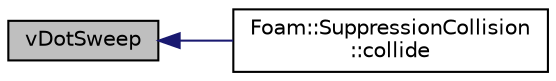 digraph "vDotSweep"
{
  bgcolor="transparent";
  edge [fontname="Helvetica",fontsize="10",labelfontname="Helvetica",labelfontsize="10"];
  node [fontname="Helvetica",fontsize="10",shape=record];
  rankdir="LR";
  Node1 [label="vDotSweep",height=0.2,width=0.4,color="black", fillcolor="grey75", style="filled", fontcolor="black"];
  Node1 -> Node2 [dir="back",color="midnightblue",fontsize="10",style="solid",fontname="Helvetica"];
  Node2 [label="Foam::SuppressionCollision\l::collide",height=0.2,width=0.4,color="black",URL="$a02564.html#a771b0c1c395f034e8452b2b3716fa886",tooltip="Update the model. "];
}
